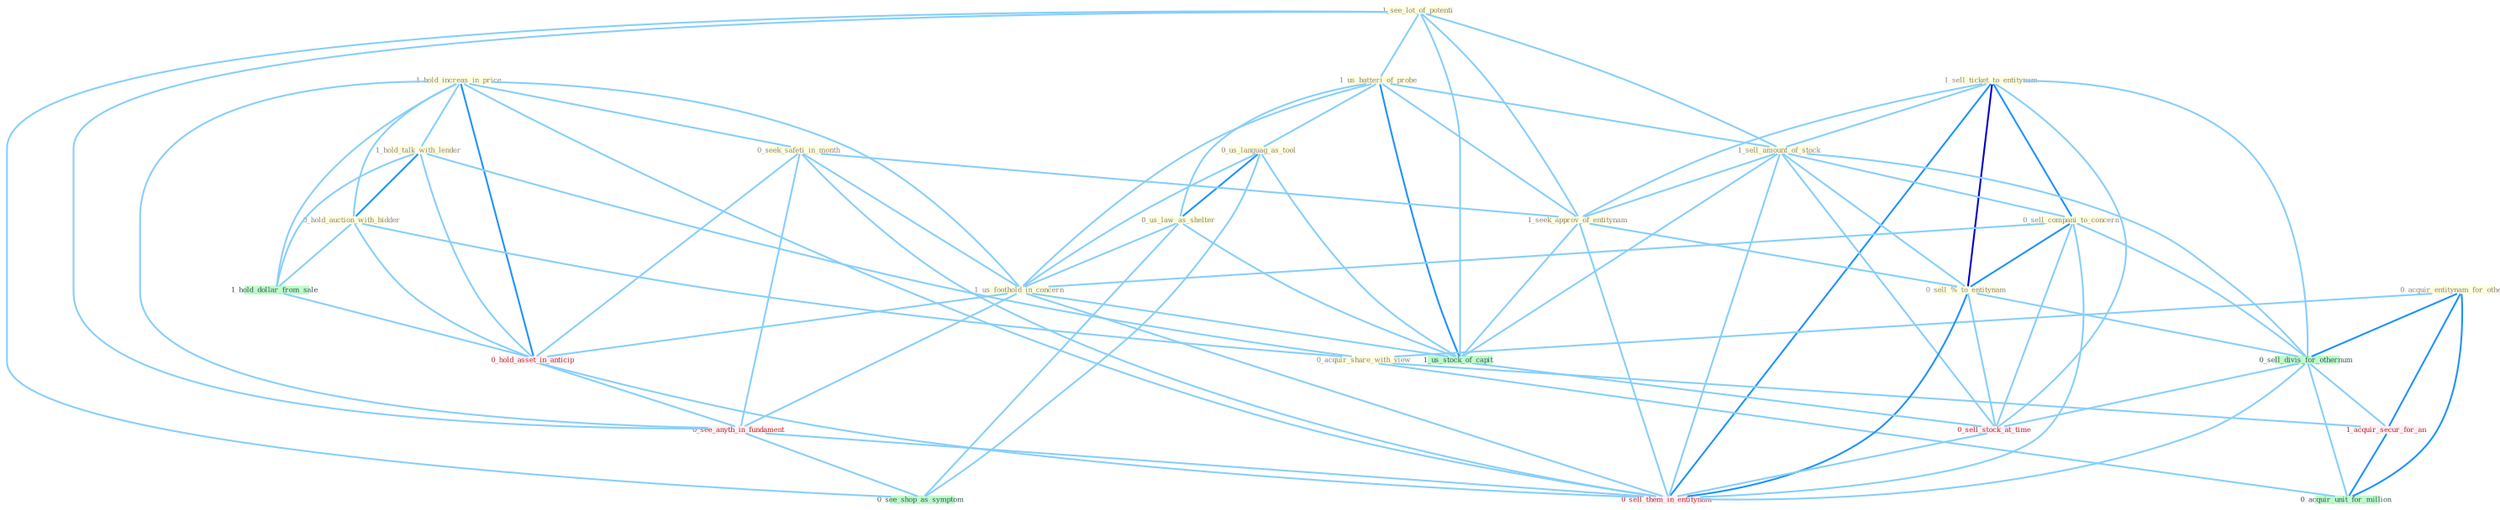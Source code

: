 Graph G{ 
    node
    [shape=polygon,style=filled,width=.5,height=.06,color="#BDFCC9",fixedsize=true,fontsize=4,
    fontcolor="#2f4f4f"];
    {node
    [color="#ffffe0", fontcolor="#8b7d6b"] "1_sell_ticket_to_entitynam " "1_hold_increas_in_price " "1_see_lot_of_potenti " "1_us_batteri_of_probe " "0_us_languag_as_tool " "0_seek_safeti_in_month " "1_sell_amount_of_stock " "1_hold_talk_with_lender " "0_acquir_entitynam_for_othernum " "0_sell_compani_to_concern " "0_us_law_as_shelter " "1_seek_approv_of_entitynam " "0_hold_auction_with_bidder " "0_acquir_share_with_view " "1_us_foothold_in_concern " "0_sell_%_to_entitynam "}
{node [color="#fff0f5", fontcolor="#b22222"] "1_acquir_secur_for_an " "0_hold_asset_in_anticip " "0_sell_stock_at_time " "0_see_anyth_in_fundament " "0_sell_them_in_entitynam "}
edge [color="#B0E2FF"];

	"1_sell_ticket_to_entitynam " -- "1_sell_amount_of_stock " [w="1", color="#87cefa" ];
	"1_sell_ticket_to_entitynam " -- "0_sell_compani_to_concern " [w="2", color="#1e90ff" , len=0.8];
	"1_sell_ticket_to_entitynam " -- "1_seek_approv_of_entitynam " [w="1", color="#87cefa" ];
	"1_sell_ticket_to_entitynam " -- "0_sell_%_to_entitynam " [w="3", color="#0000cd" , len=0.6];
	"1_sell_ticket_to_entitynam " -- "0_sell_divis_for_othernum " [w="1", color="#87cefa" ];
	"1_sell_ticket_to_entitynam " -- "0_sell_stock_at_time " [w="1", color="#87cefa" ];
	"1_sell_ticket_to_entitynam " -- "0_sell_them_in_entitynam " [w="2", color="#1e90ff" , len=0.8];
	"1_hold_increas_in_price " -- "0_seek_safeti_in_month " [w="1", color="#87cefa" ];
	"1_hold_increas_in_price " -- "1_hold_talk_with_lender " [w="1", color="#87cefa" ];
	"1_hold_increas_in_price " -- "0_hold_auction_with_bidder " [w="1", color="#87cefa" ];
	"1_hold_increas_in_price " -- "1_us_foothold_in_concern " [w="1", color="#87cefa" ];
	"1_hold_increas_in_price " -- "1_hold_dollar_from_sale " [w="1", color="#87cefa" ];
	"1_hold_increas_in_price " -- "0_hold_asset_in_anticip " [w="2", color="#1e90ff" , len=0.8];
	"1_hold_increas_in_price " -- "0_see_anyth_in_fundament " [w="1", color="#87cefa" ];
	"1_hold_increas_in_price " -- "0_sell_them_in_entitynam " [w="1", color="#87cefa" ];
	"1_see_lot_of_potenti " -- "1_us_batteri_of_probe " [w="1", color="#87cefa" ];
	"1_see_lot_of_potenti " -- "1_sell_amount_of_stock " [w="1", color="#87cefa" ];
	"1_see_lot_of_potenti " -- "1_seek_approv_of_entitynam " [w="1", color="#87cefa" ];
	"1_see_lot_of_potenti " -- "1_us_stock_of_capit " [w="1", color="#87cefa" ];
	"1_see_lot_of_potenti " -- "0_see_anyth_in_fundament " [w="1", color="#87cefa" ];
	"1_see_lot_of_potenti " -- "0_see_shop_as_symptom " [w="1", color="#87cefa" ];
	"1_us_batteri_of_probe " -- "0_us_languag_as_tool " [w="1", color="#87cefa" ];
	"1_us_batteri_of_probe " -- "1_sell_amount_of_stock " [w="1", color="#87cefa" ];
	"1_us_batteri_of_probe " -- "0_us_law_as_shelter " [w="1", color="#87cefa" ];
	"1_us_batteri_of_probe " -- "1_seek_approv_of_entitynam " [w="1", color="#87cefa" ];
	"1_us_batteri_of_probe " -- "1_us_foothold_in_concern " [w="1", color="#87cefa" ];
	"1_us_batteri_of_probe " -- "1_us_stock_of_capit " [w="2", color="#1e90ff" , len=0.8];
	"0_us_languag_as_tool " -- "0_us_law_as_shelter " [w="2", color="#1e90ff" , len=0.8];
	"0_us_languag_as_tool " -- "1_us_foothold_in_concern " [w="1", color="#87cefa" ];
	"0_us_languag_as_tool " -- "1_us_stock_of_capit " [w="1", color="#87cefa" ];
	"0_us_languag_as_tool " -- "0_see_shop_as_symptom " [w="1", color="#87cefa" ];
	"0_seek_safeti_in_month " -- "1_seek_approv_of_entitynam " [w="1", color="#87cefa" ];
	"0_seek_safeti_in_month " -- "1_us_foothold_in_concern " [w="1", color="#87cefa" ];
	"0_seek_safeti_in_month " -- "0_hold_asset_in_anticip " [w="1", color="#87cefa" ];
	"0_seek_safeti_in_month " -- "0_see_anyth_in_fundament " [w="1", color="#87cefa" ];
	"0_seek_safeti_in_month " -- "0_sell_them_in_entitynam " [w="1", color="#87cefa" ];
	"1_sell_amount_of_stock " -- "0_sell_compani_to_concern " [w="1", color="#87cefa" ];
	"1_sell_amount_of_stock " -- "1_seek_approv_of_entitynam " [w="1", color="#87cefa" ];
	"1_sell_amount_of_stock " -- "0_sell_%_to_entitynam " [w="1", color="#87cefa" ];
	"1_sell_amount_of_stock " -- "0_sell_divis_for_othernum " [w="1", color="#87cefa" ];
	"1_sell_amount_of_stock " -- "1_us_stock_of_capit " [w="1", color="#87cefa" ];
	"1_sell_amount_of_stock " -- "0_sell_stock_at_time " [w="1", color="#87cefa" ];
	"1_sell_amount_of_stock " -- "0_sell_them_in_entitynam " [w="1", color="#87cefa" ];
	"1_hold_talk_with_lender " -- "0_hold_auction_with_bidder " [w="2", color="#1e90ff" , len=0.8];
	"1_hold_talk_with_lender " -- "0_acquir_share_with_view " [w="1", color="#87cefa" ];
	"1_hold_talk_with_lender " -- "1_hold_dollar_from_sale " [w="1", color="#87cefa" ];
	"1_hold_talk_with_lender " -- "0_hold_asset_in_anticip " [w="1", color="#87cefa" ];
	"0_acquir_entitynam_for_othernum " -- "0_acquir_share_with_view " [w="1", color="#87cefa" ];
	"0_acquir_entitynam_for_othernum " -- "0_sell_divis_for_othernum " [w="2", color="#1e90ff" , len=0.8];
	"0_acquir_entitynam_for_othernum " -- "1_acquir_secur_for_an " [w="2", color="#1e90ff" , len=0.8];
	"0_acquir_entitynam_for_othernum " -- "0_acquir_unit_for_million " [w="2", color="#1e90ff" , len=0.8];
	"0_sell_compani_to_concern " -- "1_us_foothold_in_concern " [w="1", color="#87cefa" ];
	"0_sell_compani_to_concern " -- "0_sell_%_to_entitynam " [w="2", color="#1e90ff" , len=0.8];
	"0_sell_compani_to_concern " -- "0_sell_divis_for_othernum " [w="1", color="#87cefa" ];
	"0_sell_compani_to_concern " -- "0_sell_stock_at_time " [w="1", color="#87cefa" ];
	"0_sell_compani_to_concern " -- "0_sell_them_in_entitynam " [w="1", color="#87cefa" ];
	"0_us_law_as_shelter " -- "1_us_foothold_in_concern " [w="1", color="#87cefa" ];
	"0_us_law_as_shelter " -- "1_us_stock_of_capit " [w="1", color="#87cefa" ];
	"0_us_law_as_shelter " -- "0_see_shop_as_symptom " [w="1", color="#87cefa" ];
	"1_seek_approv_of_entitynam " -- "0_sell_%_to_entitynam " [w="1", color="#87cefa" ];
	"1_seek_approv_of_entitynam " -- "1_us_stock_of_capit " [w="1", color="#87cefa" ];
	"1_seek_approv_of_entitynam " -- "0_sell_them_in_entitynam " [w="1", color="#87cefa" ];
	"0_hold_auction_with_bidder " -- "0_acquir_share_with_view " [w="1", color="#87cefa" ];
	"0_hold_auction_with_bidder " -- "1_hold_dollar_from_sale " [w="1", color="#87cefa" ];
	"0_hold_auction_with_bidder " -- "0_hold_asset_in_anticip " [w="1", color="#87cefa" ];
	"0_acquir_share_with_view " -- "1_acquir_secur_for_an " [w="1", color="#87cefa" ];
	"0_acquir_share_with_view " -- "0_acquir_unit_for_million " [w="1", color="#87cefa" ];
	"1_us_foothold_in_concern " -- "1_us_stock_of_capit " [w="1", color="#87cefa" ];
	"1_us_foothold_in_concern " -- "0_hold_asset_in_anticip " [w="1", color="#87cefa" ];
	"1_us_foothold_in_concern " -- "0_see_anyth_in_fundament " [w="1", color="#87cefa" ];
	"1_us_foothold_in_concern " -- "0_sell_them_in_entitynam " [w="1", color="#87cefa" ];
	"0_sell_%_to_entitynam " -- "0_sell_divis_for_othernum " [w="1", color="#87cefa" ];
	"0_sell_%_to_entitynam " -- "0_sell_stock_at_time " [w="1", color="#87cefa" ];
	"0_sell_%_to_entitynam " -- "0_sell_them_in_entitynam " [w="2", color="#1e90ff" , len=0.8];
	"0_sell_divis_for_othernum " -- "1_acquir_secur_for_an " [w="1", color="#87cefa" ];
	"0_sell_divis_for_othernum " -- "0_sell_stock_at_time " [w="1", color="#87cefa" ];
	"0_sell_divis_for_othernum " -- "0_acquir_unit_for_million " [w="1", color="#87cefa" ];
	"0_sell_divis_for_othernum " -- "0_sell_them_in_entitynam " [w="1", color="#87cefa" ];
	"1_acquir_secur_for_an " -- "0_acquir_unit_for_million " [w="2", color="#1e90ff" , len=0.8];
	"1_us_stock_of_capit " -- "0_sell_stock_at_time " [w="1", color="#87cefa" ];
	"1_hold_dollar_from_sale " -- "0_hold_asset_in_anticip " [w="1", color="#87cefa" ];
	"0_hold_asset_in_anticip " -- "0_see_anyth_in_fundament " [w="1", color="#87cefa" ];
	"0_hold_asset_in_anticip " -- "0_sell_them_in_entitynam " [w="1", color="#87cefa" ];
	"0_sell_stock_at_time " -- "0_sell_them_in_entitynam " [w="1", color="#87cefa" ];
	"0_see_anyth_in_fundament " -- "0_see_shop_as_symptom " [w="1", color="#87cefa" ];
	"0_see_anyth_in_fundament " -- "0_sell_them_in_entitynam " [w="1", color="#87cefa" ];
}
